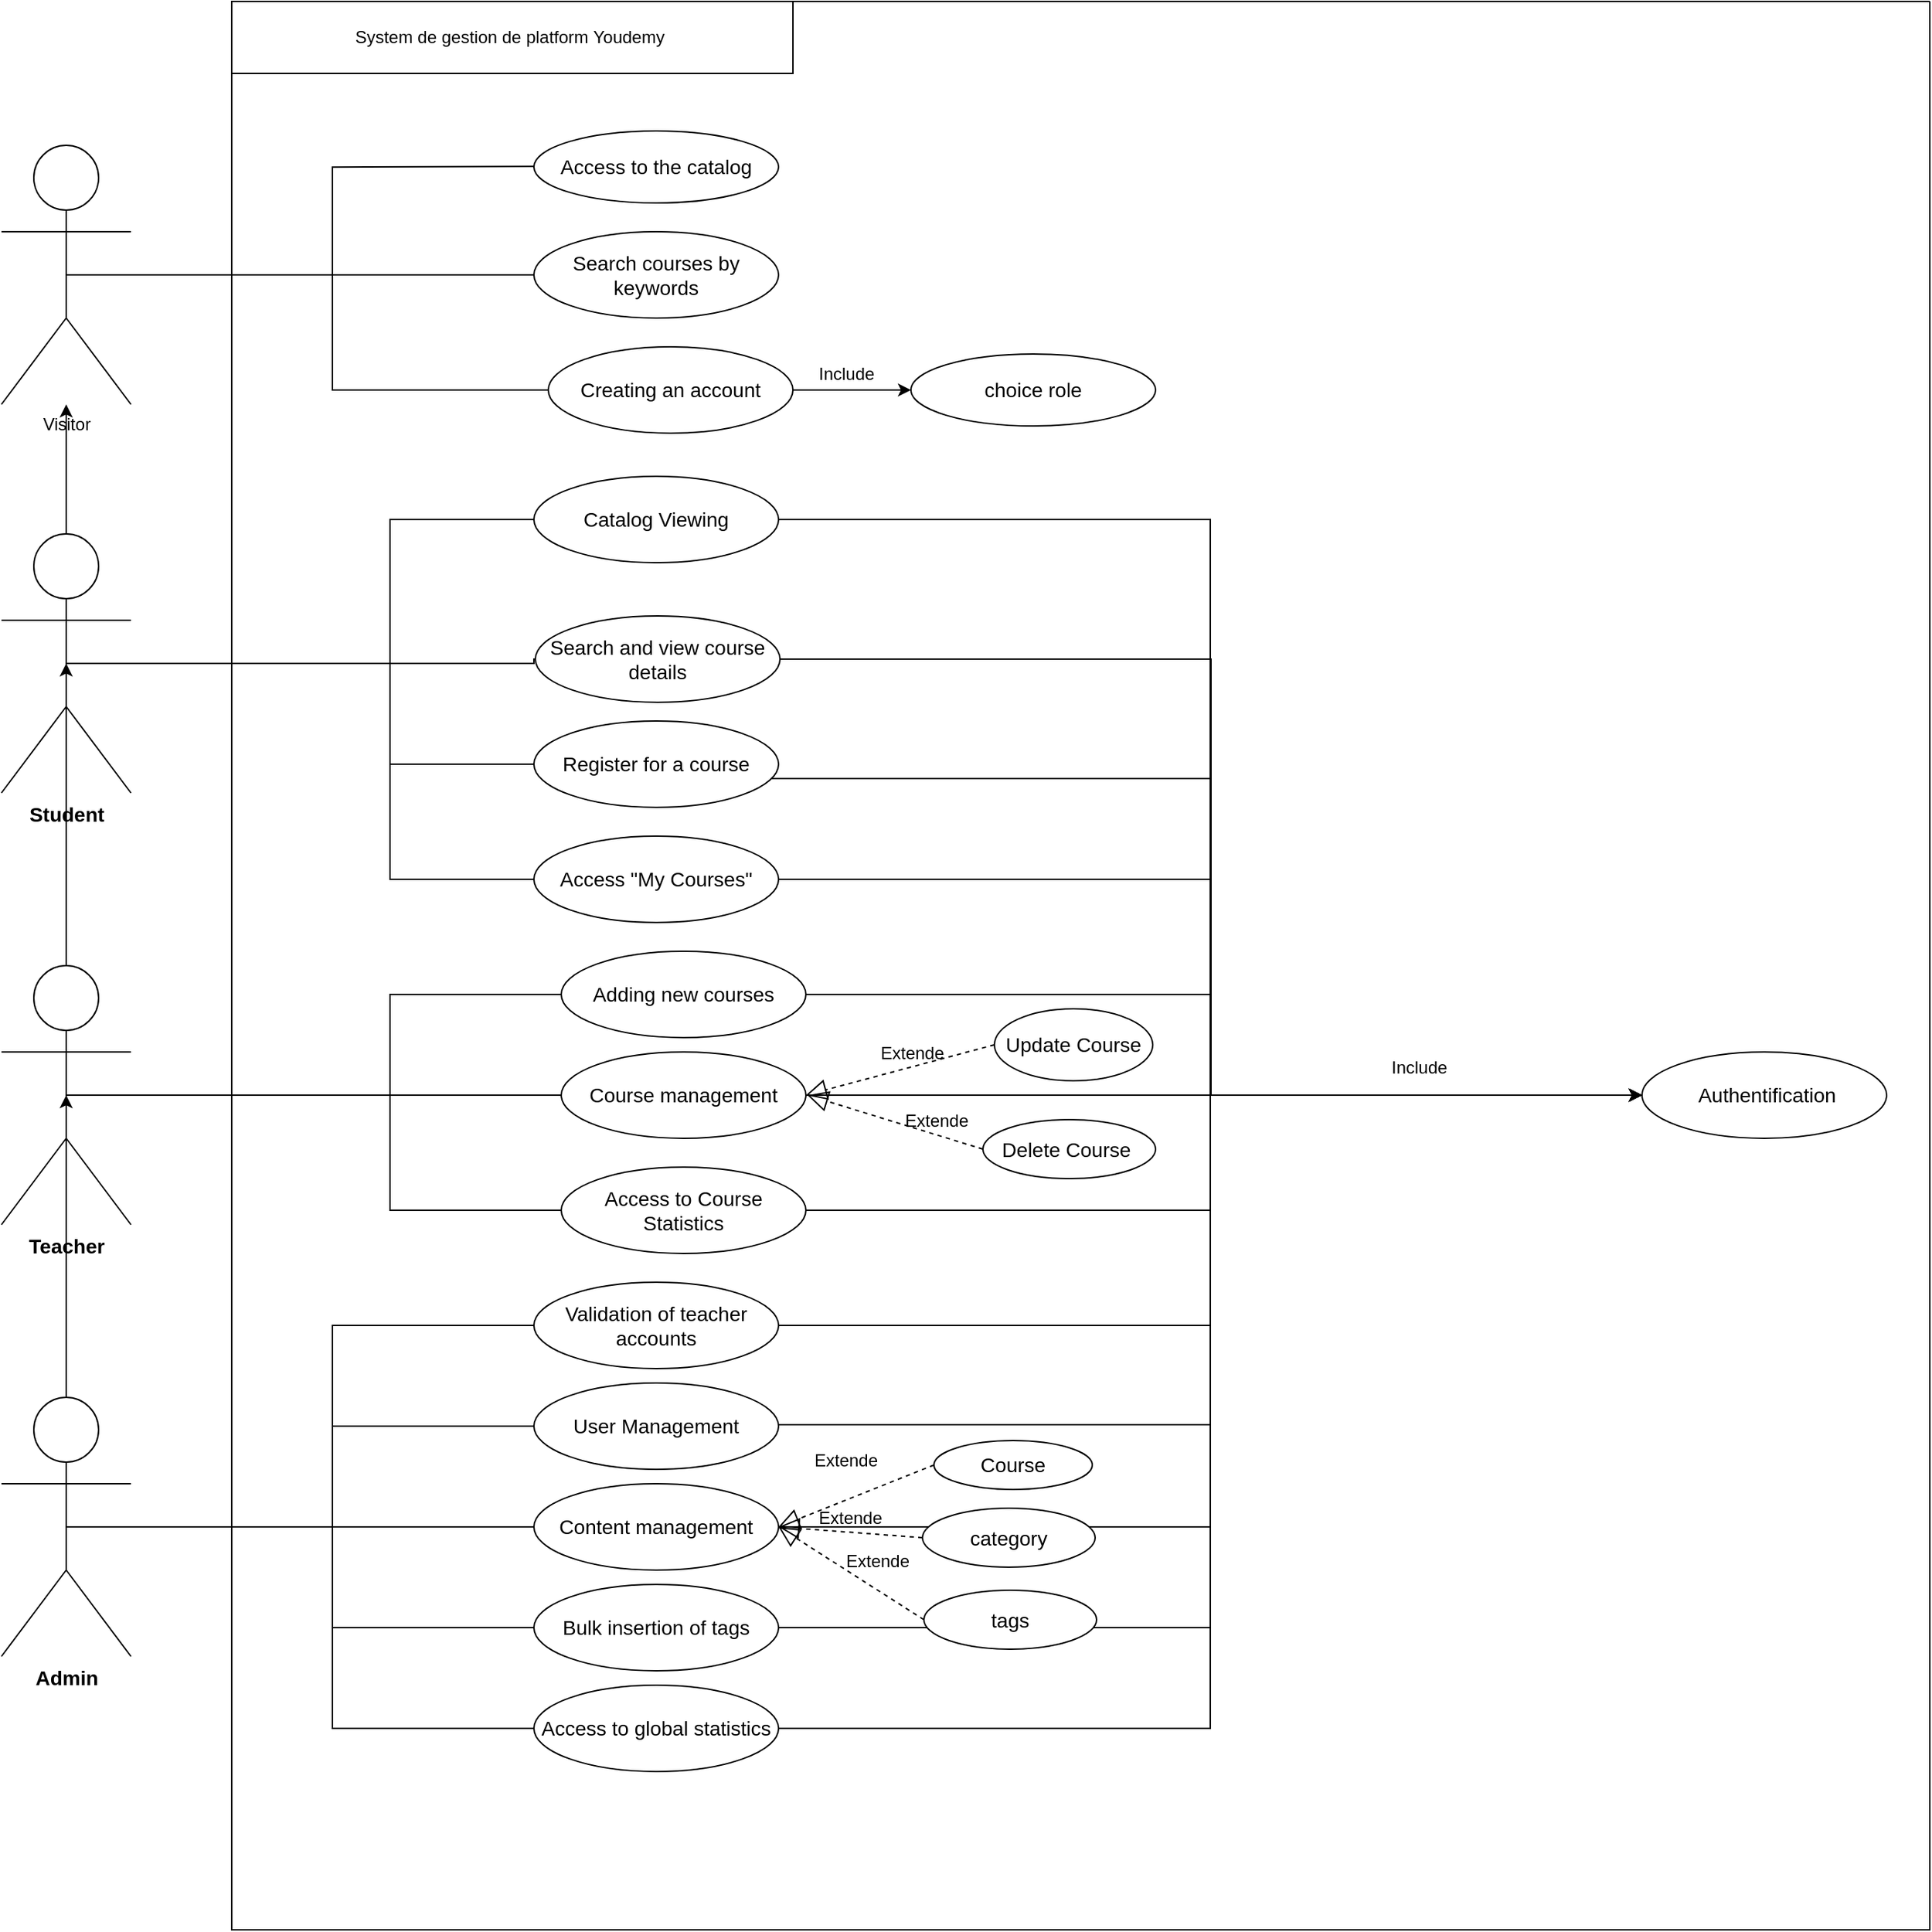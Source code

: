 <mxfile version="26.0.5">
  <diagram name="Page-1" id="gCmgWHKNV0WfTby0K3eb">
    <mxGraphModel dx="2954" dy="2429" grid="1" gridSize="10" guides="1" tooltips="1" connect="1" arrows="1" fold="1" page="1" pageScale="1" pageWidth="850" pageHeight="1100" math="0" shadow="0">
      <root>
        <mxCell id="0" />
        <mxCell id="1" parent="0" />
        <mxCell id="KngWyVjGyTLHnO-JPoKo-2" value="" style="swimlane;startSize=0;" parent="1" vertex="1">
          <mxGeometry x="250" y="-160" width="1180" height="1340" as="geometry" />
        </mxCell>
        <mxCell id="KngWyVjGyTLHnO-JPoKo-3" value="System de gestion de platform&amp;nbsp;Youdemy&amp;nbsp;" style="html=1;whiteSpace=wrap;" parent="KngWyVjGyTLHnO-JPoKo-2" vertex="1">
          <mxGeometry width="390" height="50" as="geometry" />
        </mxCell>
        <mxCell id="KngWyVjGyTLHnO-JPoKo-12" value="&lt;div style=&quot;text-align: left;&quot;&gt;&lt;span style=&quot;background-color: transparent; font-size: 14px;&quot;&gt;&lt;font face=&quot;Nunito Sans, sans-serif&quot;&gt;Access to the catalog&lt;/font&gt;&lt;/span&gt;&lt;/div&gt;" style="ellipse;whiteSpace=wrap;html=1;align=center;" parent="KngWyVjGyTLHnO-JPoKo-2" vertex="1">
          <mxGeometry x="210" y="90" width="170" height="50" as="geometry" />
        </mxCell>
        <mxCell id="KngWyVjGyTLHnO-JPoKo-13" value="&lt;div style=&quot;&quot;&gt;&lt;font face=&quot;Nunito Sans, sans-serif&quot;&gt;&lt;span style=&quot;font-size: 14px;&quot;&gt;Search courses by keywords&lt;/span&gt;&lt;/font&gt;&lt;/div&gt;" style="ellipse;whiteSpace=wrap;html=1;align=center;" parent="KngWyVjGyTLHnO-JPoKo-2" vertex="1">
          <mxGeometry x="210" y="160" width="170" height="60" as="geometry" />
        </mxCell>
        <mxCell id="KngWyVjGyTLHnO-JPoKo-119" style="edgeStyle=orthogonalEdgeStyle;rounded=0;orthogonalLoop=1;jettySize=auto;html=1;entryX=0;entryY=0.5;entryDx=0;entryDy=0;" parent="KngWyVjGyTLHnO-JPoKo-2" source="KngWyVjGyTLHnO-JPoKo-15" target="KngWyVjGyTLHnO-JPoKo-121" edge="1">
          <mxGeometry relative="1" as="geometry">
            <mxPoint x="460" y="270" as="targetPoint" />
          </mxGeometry>
        </mxCell>
        <mxCell id="KngWyVjGyTLHnO-JPoKo-15" value="&lt;div style=&quot;&quot;&gt;&lt;span style=&quot;font-family: &amp;quot;Nunito Sans&amp;quot;, sans-serif; font-size: 14px;&quot;&gt;Creating an account&lt;/span&gt;&lt;/div&gt;" style="ellipse;whiteSpace=wrap;html=1;align=center;" parent="KngWyVjGyTLHnO-JPoKo-2" vertex="1">
          <mxGeometry x="220" y="240" width="170" height="60" as="geometry" />
        </mxCell>
        <mxCell id="KngWyVjGyTLHnO-JPoKo-24" value="" style="endArrow=none;html=1;edgeStyle=orthogonalEdgeStyle;rounded=0;exitX=0.5;exitY=0.5;exitDx=0;exitDy=0;exitPerimeter=0;" parent="KngWyVjGyTLHnO-JPoKo-2" source="KngWyVjGyTLHnO-JPoKo-4" edge="1">
          <mxGeometry relative="1" as="geometry">
            <mxPoint x="50" y="114.57" as="sourcePoint" />
            <mxPoint x="210" y="114.57" as="targetPoint" />
          </mxGeometry>
        </mxCell>
        <mxCell id="KngWyVjGyTLHnO-JPoKo-31" value="&lt;div style=&quot;&quot;&gt;&lt;font face=&quot;Nunito Sans, sans-serif&quot;&gt;&lt;span style=&quot;font-size: 14px;&quot;&gt;Catalog Viewing&lt;/span&gt;&lt;/font&gt;&lt;/div&gt;" style="ellipse;whiteSpace=wrap;html=1;align=center;" parent="KngWyVjGyTLHnO-JPoKo-2" vertex="1">
          <mxGeometry x="210" y="330" width="170" height="60" as="geometry" />
        </mxCell>
        <mxCell id="KngWyVjGyTLHnO-JPoKo-32" value="&lt;div style=&quot;&quot;&gt;&lt;font face=&quot;Nunito Sans, sans-serif&quot;&gt;&lt;span style=&quot;font-size: 14px;&quot;&gt;Search and view course details&lt;/span&gt;&lt;/font&gt;&lt;/div&gt;" style="ellipse;whiteSpace=wrap;html=1;align=center;" parent="KngWyVjGyTLHnO-JPoKo-2" vertex="1">
          <mxGeometry x="211" y="427" width="170" height="60" as="geometry" />
        </mxCell>
        <mxCell id="KngWyVjGyTLHnO-JPoKo-33" value="&lt;div style=&quot;&quot;&gt;&lt;font face=&quot;Nunito Sans, sans-serif&quot;&gt;&lt;span style=&quot;font-size: 14px;&quot;&gt;Register for a course&lt;/span&gt;&lt;/font&gt;&lt;/div&gt;" style="ellipse;whiteSpace=wrap;html=1;align=center;" parent="KngWyVjGyTLHnO-JPoKo-2" vertex="1">
          <mxGeometry x="210" y="500" width="170" height="60" as="geometry" />
        </mxCell>
        <mxCell id="KngWyVjGyTLHnO-JPoKo-113" style="edgeStyle=orthogonalEdgeStyle;rounded=0;orthogonalLoop=1;jettySize=auto;html=1;entryX=0;entryY=0.5;entryDx=0;entryDy=0;" parent="KngWyVjGyTLHnO-JPoKo-2" source="KngWyVjGyTLHnO-JPoKo-37" target="KngWyVjGyTLHnO-JPoKo-107" edge="1">
          <mxGeometry relative="1" as="geometry">
            <Array as="points">
              <mxPoint x="680" y="690" />
              <mxPoint x="680" y="760" />
            </Array>
          </mxGeometry>
        </mxCell>
        <mxCell id="KngWyVjGyTLHnO-JPoKo-37" value="&lt;div style=&quot;&quot;&gt;&lt;span style=&quot;font-family: &amp;quot;Nunito Sans&amp;quot;, sans-serif; font-size: 14px; text-align: left; background-color: rgb(255, 255, 255);&quot;&gt;Adding new courses&lt;/span&gt;&lt;/div&gt;" style="ellipse;whiteSpace=wrap;html=1;align=center;" parent="KngWyVjGyTLHnO-JPoKo-2" vertex="1">
          <mxGeometry x="229" y="660" width="170" height="60" as="geometry" />
        </mxCell>
        <mxCell id="KngWyVjGyTLHnO-JPoKo-112" style="edgeStyle=orthogonalEdgeStyle;rounded=0;orthogonalLoop=1;jettySize=auto;html=1;entryX=0;entryY=0.5;entryDx=0;entryDy=0;" parent="KngWyVjGyTLHnO-JPoKo-2" source="KngWyVjGyTLHnO-JPoKo-38" target="KngWyVjGyTLHnO-JPoKo-107" edge="1">
          <mxGeometry relative="1" as="geometry">
            <Array as="points">
              <mxPoint x="830" y="760" />
              <mxPoint x="830" y="760" />
            </Array>
          </mxGeometry>
        </mxCell>
        <mxCell id="KngWyVjGyTLHnO-JPoKo-38" value="&lt;div style=&quot;&quot;&gt;&lt;span style=&quot;font-family: &amp;quot;Nunito Sans&amp;quot;, sans-serif; font-size: 14px; text-align: left; background-color: rgb(255, 255, 255);&quot;&gt;Course management&lt;/span&gt;&lt;/div&gt;" style="ellipse;whiteSpace=wrap;html=1;align=center;" parent="KngWyVjGyTLHnO-JPoKo-2" vertex="1">
          <mxGeometry x="229" y="730" width="170" height="60" as="geometry" />
        </mxCell>
        <mxCell id="KngWyVjGyTLHnO-JPoKo-114" style="edgeStyle=orthogonalEdgeStyle;rounded=0;orthogonalLoop=1;jettySize=auto;html=1;entryX=0;entryY=0.5;entryDx=0;entryDy=0;" parent="KngWyVjGyTLHnO-JPoKo-2" source="KngWyVjGyTLHnO-JPoKo-39" target="KngWyVjGyTLHnO-JPoKo-107" edge="1">
          <mxGeometry relative="1" as="geometry">
            <Array as="points">
              <mxPoint x="680" y="840" />
              <mxPoint x="680" y="760" />
            </Array>
          </mxGeometry>
        </mxCell>
        <mxCell id="KngWyVjGyTLHnO-JPoKo-39" value="&lt;div style=&quot;&quot;&gt;&lt;span style=&quot;font-family: &amp;quot;Nunito Sans&amp;quot;, sans-serif; font-size: 14px; text-align: left; background-color: rgb(255, 255, 255);&quot;&gt;Access to Course Statistics&lt;/span&gt;&lt;/div&gt;" style="ellipse;whiteSpace=wrap;html=1;align=center;" parent="KngWyVjGyTLHnO-JPoKo-2" vertex="1">
          <mxGeometry x="229" y="810" width="170" height="60" as="geometry" />
        </mxCell>
        <mxCell id="KngWyVjGyTLHnO-JPoKo-43" value="&lt;div style=&quot;&quot;&gt;&lt;span style=&quot;font-family: &amp;quot;Nunito Sans&amp;quot;, sans-serif; font-size: 14px; text-align: left; background-color: rgb(255, 255, 255);&quot;&gt;Validation of teacher accounts&lt;/span&gt;&lt;/div&gt;" style="ellipse;whiteSpace=wrap;html=1;align=center;" parent="KngWyVjGyTLHnO-JPoKo-2" vertex="1">
          <mxGeometry x="210" y="890" width="170" height="60" as="geometry" />
        </mxCell>
        <mxCell id="KngWyVjGyTLHnO-JPoKo-44" value="&lt;div style=&quot;&quot;&gt;&lt;span style=&quot;font-family: &amp;quot;Nunito Sans&amp;quot;, sans-serif; font-size: 14px; text-align: left; background-color: rgb(255, 255, 255);&quot;&gt;User Management&lt;/span&gt;&lt;/div&gt;" style="ellipse;whiteSpace=wrap;html=1;align=center;" parent="KngWyVjGyTLHnO-JPoKo-2" vertex="1">
          <mxGeometry x="210" y="960" width="170" height="60" as="geometry" />
        </mxCell>
        <mxCell id="KngWyVjGyTLHnO-JPoKo-45" value="&lt;div style=&quot;&quot;&gt;&lt;span style=&quot;font-family: &amp;quot;Nunito Sans&amp;quot;, sans-serif; font-size: 14px; text-align: left; background-color: rgb(255, 255, 255);&quot;&gt;Content management&lt;/span&gt;&lt;/div&gt;" style="ellipse;whiteSpace=wrap;html=1;align=center;" parent="KngWyVjGyTLHnO-JPoKo-2" vertex="1">
          <mxGeometry x="210" y="1030" width="170" height="60" as="geometry" />
        </mxCell>
        <mxCell id="KngWyVjGyTLHnO-JPoKo-64" value="&lt;div style=&quot;&quot;&gt;&lt;span style=&quot;font-family: &amp;quot;Nunito Sans&amp;quot;, sans-serif; font-size: 14px; text-align: left; background-color: rgb(255, 255, 255);&quot;&gt;Bulk insertion of tags&lt;/span&gt;&lt;/div&gt;" style="ellipse;whiteSpace=wrap;html=1;align=center;" parent="KngWyVjGyTLHnO-JPoKo-2" vertex="1">
          <mxGeometry x="210" y="1100" width="170" height="60" as="geometry" />
        </mxCell>
        <mxCell id="KngWyVjGyTLHnO-JPoKo-65" value="&lt;div style=&quot;&quot;&gt;&lt;span style=&quot;font-family: &amp;quot;Nunito Sans&amp;quot;, sans-serif; font-size: 14px; text-align: left; background-color: rgb(255, 255, 255);&quot;&gt;Access to global statistics&lt;/span&gt;&lt;/div&gt;" style="ellipse;whiteSpace=wrap;html=1;align=center;" parent="KngWyVjGyTLHnO-JPoKo-2" vertex="1">
          <mxGeometry x="210" y="1170" width="170" height="60" as="geometry" />
        </mxCell>
        <mxCell id="KngWyVjGyTLHnO-JPoKo-81" value="" style="text;strokeColor=none;fillColor=none;spacingLeft=4;spacingRight=4;overflow=hidden;rotatable=0;points=[[0,0.5],[1,0.5]];portConstraint=eastwest;fontSize=12;whiteSpace=wrap;html=1;" parent="KngWyVjGyTLHnO-JPoKo-2" vertex="1">
          <mxGeometry x="145" y="670" width="60" height="20" as="geometry" />
        </mxCell>
        <mxCell id="KngWyVjGyTLHnO-JPoKo-82" value="" style="text;strokeColor=none;fillColor=none;spacingLeft=4;spacingRight=4;overflow=hidden;rotatable=0;points=[[0,0.5],[1,0.5]];portConstraint=eastwest;fontSize=12;whiteSpace=wrap;html=1;" parent="KngWyVjGyTLHnO-JPoKo-2" vertex="1">
          <mxGeometry x="140" y="740" width="60" height="20" as="geometry" />
        </mxCell>
        <mxCell id="KngWyVjGyTLHnO-JPoKo-84" value="" style="text;strokeColor=none;fillColor=none;spacingLeft=4;spacingRight=4;overflow=hidden;rotatable=0;points=[[0,0.5],[1,0.5]];portConstraint=eastwest;fontSize=12;whiteSpace=wrap;html=1;" parent="KngWyVjGyTLHnO-JPoKo-2" vertex="1">
          <mxGeometry x="135" y="901" width="60" height="20" as="geometry" />
        </mxCell>
        <mxCell id="KngWyVjGyTLHnO-JPoKo-85" value="" style="text;strokeColor=none;fillColor=none;spacingLeft=4;spacingRight=4;overflow=hidden;rotatable=0;points=[[0,0.5],[1,0.5]];portConstraint=eastwest;fontSize=12;whiteSpace=wrap;html=1;" parent="KngWyVjGyTLHnO-JPoKo-2" vertex="1">
          <mxGeometry x="136" y="969" width="60" height="20" as="geometry" />
        </mxCell>
        <mxCell id="KngWyVjGyTLHnO-JPoKo-90" value="&lt;div style=&quot;&quot;&gt;&lt;span style=&quot;font-family: &amp;quot;Nunito Sans&amp;quot;, sans-serif; font-size: 14px; text-align: left; background-color: rgb(255, 255, 255);&quot;&gt;Update Course&lt;/span&gt;&lt;/div&gt;" style="ellipse;whiteSpace=wrap;html=1;align=center;" parent="KngWyVjGyTLHnO-JPoKo-2" vertex="1">
          <mxGeometry x="530" y="700" width="110" height="50" as="geometry" />
        </mxCell>
        <mxCell id="KngWyVjGyTLHnO-JPoKo-91" value="&lt;div style=&quot;&quot;&gt;&lt;span style=&quot;font-family: &amp;quot;Nunito Sans&amp;quot;, sans-serif; font-size: 14px; text-align: left; background-color: rgb(255, 255, 255);&quot;&gt;Delete Course&amp;nbsp;&lt;/span&gt;&lt;/div&gt;" style="ellipse;whiteSpace=wrap;html=1;align=center;" parent="KngWyVjGyTLHnO-JPoKo-2" vertex="1">
          <mxGeometry x="522" y="777" width="120" height="41" as="geometry" />
        </mxCell>
        <mxCell id="KngWyVjGyTLHnO-JPoKo-101" value="" style="endArrow=block;dashed=1;endFill=0;endSize=12;html=1;rounded=0;exitX=0;exitY=0.5;exitDx=0;exitDy=0;entryX=1;entryY=0.5;entryDx=0;entryDy=0;" parent="KngWyVjGyTLHnO-JPoKo-2" source="KngWyVjGyTLHnO-JPoKo-90" target="KngWyVjGyTLHnO-JPoKo-38" edge="1">
          <mxGeometry width="160" relative="1" as="geometry">
            <mxPoint x="520" y="700" as="sourcePoint" />
            <mxPoint x="409" y="770" as="targetPoint" />
          </mxGeometry>
        </mxCell>
        <mxCell id="KngWyVjGyTLHnO-JPoKo-102" value="" style="endArrow=block;dashed=1;endFill=0;endSize=12;html=1;rounded=0;exitX=0;exitY=0.5;exitDx=0;exitDy=0;" parent="KngWyVjGyTLHnO-JPoKo-2" source="KngWyVjGyTLHnO-JPoKo-91" edge="1">
          <mxGeometry width="160" relative="1" as="geometry">
            <mxPoint x="520" y="770" as="sourcePoint" />
            <mxPoint x="400" y="760" as="targetPoint" />
          </mxGeometry>
        </mxCell>
        <mxCell id="KngWyVjGyTLHnO-JPoKo-104" value="Extende" style="text;strokeColor=none;fillColor=none;spacingLeft=4;spacingRight=4;overflow=hidden;rotatable=0;points=[[0,0.5],[1,0.5]];portConstraint=eastwest;fontSize=12;whiteSpace=wrap;html=1;" parent="KngWyVjGyTLHnO-JPoKo-2" vertex="1">
          <mxGeometry x="445" y="717" width="60" height="20" as="geometry" />
        </mxCell>
        <mxCell id="KngWyVjGyTLHnO-JPoKo-105" value="Extende" style="text;strokeColor=none;fillColor=none;spacingLeft=4;spacingRight=4;overflow=hidden;rotatable=0;points=[[0,0.5],[1,0.5]];portConstraint=eastwest;fontSize=12;whiteSpace=wrap;html=1;" parent="KngWyVjGyTLHnO-JPoKo-2" vertex="1">
          <mxGeometry x="462" y="764" width="60" height="20" as="geometry" />
        </mxCell>
        <mxCell id="KngWyVjGyTLHnO-JPoKo-107" value="&lt;div style=&quot;&quot;&gt;&lt;span style=&quot;font-family: &amp;quot;Nunito Sans&amp;quot;, sans-serif; font-size: 14px; text-align: left; background-color: rgb(255, 255, 255);&quot;&gt;&amp;nbsp;Authentification&lt;/span&gt;&lt;/div&gt;" style="ellipse;whiteSpace=wrap;html=1;align=center;" parent="KngWyVjGyTLHnO-JPoKo-2" vertex="1">
          <mxGeometry x="980" y="730" width="170" height="60" as="geometry" />
        </mxCell>
        <mxCell id="KngWyVjGyTLHnO-JPoKo-110" style="edgeStyle=orthogonalEdgeStyle;rounded=0;orthogonalLoop=1;jettySize=auto;html=1;entryX=0;entryY=0.5;entryDx=0;entryDy=0;" parent="KngWyVjGyTLHnO-JPoKo-2" source="KngWyVjGyTLHnO-JPoKo-33" target="KngWyVjGyTLHnO-JPoKo-107" edge="1">
          <mxGeometry relative="1" as="geometry">
            <Array as="points">
              <mxPoint x="680" y="540" />
              <mxPoint x="680" y="760" />
            </Array>
          </mxGeometry>
        </mxCell>
        <mxCell id="KngWyVjGyTLHnO-JPoKo-109" style="edgeStyle=orthogonalEdgeStyle;rounded=0;orthogonalLoop=1;jettySize=auto;html=1;entryX=0;entryY=0.5;entryDx=0;entryDy=0;" parent="KngWyVjGyTLHnO-JPoKo-2" source="KngWyVjGyTLHnO-JPoKo-32" target="KngWyVjGyTLHnO-JPoKo-107" edge="1">
          <mxGeometry relative="1" as="geometry" />
        </mxCell>
        <mxCell id="KngWyVjGyTLHnO-JPoKo-108" style="edgeStyle=orthogonalEdgeStyle;rounded=0;orthogonalLoop=1;jettySize=auto;html=1;entryX=0;entryY=0.5;entryDx=0;entryDy=0;" parent="KngWyVjGyTLHnO-JPoKo-2" source="KngWyVjGyTLHnO-JPoKo-31" target="KngWyVjGyTLHnO-JPoKo-107" edge="1">
          <mxGeometry relative="1" as="geometry" />
        </mxCell>
        <mxCell id="KngWyVjGyTLHnO-JPoKo-115" value="Include" style="text;strokeColor=none;fillColor=none;spacingLeft=4;spacingRight=4;overflow=hidden;rotatable=0;points=[[0,0.5],[1,0.5]];portConstraint=eastwest;fontSize=12;whiteSpace=wrap;html=1;" parent="KngWyVjGyTLHnO-JPoKo-2" vertex="1">
          <mxGeometry x="800" y="727" width="60" height="30" as="geometry" />
        </mxCell>
        <mxCell id="KngWyVjGyTLHnO-JPoKo-121" value="&lt;div style=&quot;&quot;&gt;&lt;font face=&quot;Nunito Sans, sans-serif&quot;&gt;&lt;span style=&quot;font-size: 14px;&quot;&gt;choice role&lt;/span&gt;&lt;/font&gt;&lt;/div&gt;" style="ellipse;whiteSpace=wrap;html=1;align=center;" parent="KngWyVjGyTLHnO-JPoKo-2" vertex="1">
          <mxGeometry x="472" y="245" width="170" height="50" as="geometry" />
        </mxCell>
        <mxCell id="KngWyVjGyTLHnO-JPoKo-122" value="Include" style="text;strokeColor=none;fillColor=none;spacingLeft=4;spacingRight=4;overflow=hidden;rotatable=0;points=[[0,0.5],[1,0.5]];portConstraint=eastwest;fontSize=12;whiteSpace=wrap;html=1;" parent="KngWyVjGyTLHnO-JPoKo-2" vertex="1">
          <mxGeometry x="402" y="245" width="60" height="30" as="geometry" />
        </mxCell>
        <mxCell id="VkM1aFSfh9AOLRJowE2J-3" style="edgeStyle=orthogonalEdgeStyle;rounded=0;orthogonalLoop=1;jettySize=auto;html=1;" edge="1" parent="KngWyVjGyTLHnO-JPoKo-2" source="VkM1aFSfh9AOLRJowE2J-1" target="KngWyVjGyTLHnO-JPoKo-107">
          <mxGeometry relative="1" as="geometry">
            <Array as="points">
              <mxPoint x="680" y="610" />
              <mxPoint x="680" y="760" />
            </Array>
          </mxGeometry>
        </mxCell>
        <mxCell id="VkM1aFSfh9AOLRJowE2J-1" value="&lt;div style=&quot;&quot;&gt;&lt;font face=&quot;Nunito Sans, sans-serif&quot;&gt;&lt;span style=&quot;font-size: 14px;&quot;&gt;Access &quot;My Courses&quot;&lt;/span&gt;&lt;/font&gt;&lt;/div&gt;" style="ellipse;whiteSpace=wrap;html=1;align=center;" vertex="1" parent="KngWyVjGyTLHnO-JPoKo-2">
          <mxGeometry x="210" y="580" width="170" height="60" as="geometry" />
        </mxCell>
        <mxCell id="VkM1aFSfh9AOLRJowE2J-4" style="edgeStyle=orthogonalEdgeStyle;rounded=0;orthogonalLoop=1;jettySize=auto;html=1;exitX=1;exitY=0.5;exitDx=0;exitDy=0;" edge="1" parent="KngWyVjGyTLHnO-JPoKo-2" source="KngWyVjGyTLHnO-JPoKo-43">
          <mxGeometry relative="1" as="geometry">
            <Array as="points">
              <mxPoint x="680" y="920" />
              <mxPoint x="680" y="760" />
              <mxPoint x="980" y="760" />
            </Array>
            <mxPoint x="409" y="850" as="sourcePoint" />
            <mxPoint x="980" y="760" as="targetPoint" />
          </mxGeometry>
        </mxCell>
        <mxCell id="VkM1aFSfh9AOLRJowE2J-5" style="edgeStyle=orthogonalEdgeStyle;rounded=0;orthogonalLoop=1;jettySize=auto;html=1;exitX=1;exitY=0.5;exitDx=0;exitDy=0;" edge="1" parent="KngWyVjGyTLHnO-JPoKo-2">
          <mxGeometry relative="1" as="geometry">
            <Array as="points">
              <mxPoint x="680" y="989" />
              <mxPoint x="680" y="760" />
            </Array>
            <mxPoint x="380" y="989" as="sourcePoint" />
            <mxPoint x="980" y="760" as="targetPoint" />
          </mxGeometry>
        </mxCell>
        <mxCell id="VkM1aFSfh9AOLRJowE2J-6" style="edgeStyle=orthogonalEdgeStyle;rounded=0;orthogonalLoop=1;jettySize=auto;html=1;exitX=1;exitY=0.5;exitDx=0;exitDy=0;entryX=0;entryY=0.5;entryDx=0;entryDy=0;" edge="1" parent="KngWyVjGyTLHnO-JPoKo-2" source="KngWyVjGyTLHnO-JPoKo-45" target="KngWyVjGyTLHnO-JPoKo-107">
          <mxGeometry relative="1" as="geometry">
            <Array as="points">
              <mxPoint x="680" y="1060" />
              <mxPoint x="680" y="760" />
            </Array>
            <mxPoint x="370" y="1050" as="sourcePoint" />
            <mxPoint x="970.0" y="590" as="targetPoint" />
          </mxGeometry>
        </mxCell>
        <mxCell id="VkM1aFSfh9AOLRJowE2J-7" style="edgeStyle=orthogonalEdgeStyle;rounded=0;orthogonalLoop=1;jettySize=auto;html=1;exitX=1;exitY=0.5;exitDx=0;exitDy=0;entryX=0;entryY=0.5;entryDx=0;entryDy=0;" edge="1" parent="KngWyVjGyTLHnO-JPoKo-2" source="KngWyVjGyTLHnO-JPoKo-64" target="KngWyVjGyTLHnO-JPoKo-107">
          <mxGeometry relative="1" as="geometry">
            <Array as="points">
              <mxPoint x="680" y="1130" />
              <mxPoint x="680" y="760" />
            </Array>
            <mxPoint x="360" y="1154" as="sourcePoint" />
            <mxPoint x="980.0" y="624" as="targetPoint" />
          </mxGeometry>
        </mxCell>
        <mxCell id="VkM1aFSfh9AOLRJowE2J-8" style="edgeStyle=orthogonalEdgeStyle;rounded=0;orthogonalLoop=1;jettySize=auto;html=1;exitX=1;exitY=0.5;exitDx=0;exitDy=0;entryX=0;entryY=0.5;entryDx=0;entryDy=0;" edge="1" parent="KngWyVjGyTLHnO-JPoKo-2" source="KngWyVjGyTLHnO-JPoKo-65" target="KngWyVjGyTLHnO-JPoKo-107">
          <mxGeometry relative="1" as="geometry">
            <Array as="points">
              <mxPoint x="680" y="1200" />
              <mxPoint x="680" y="760" />
            </Array>
            <mxPoint x="390" y="1140" as="sourcePoint" />
            <mxPoint x="1020" y="640" as="targetPoint" />
          </mxGeometry>
        </mxCell>
        <mxCell id="VkM1aFSfh9AOLRJowE2J-9" value="&lt;div style=&quot;&quot;&gt;&lt;span style=&quot;font-family: &amp;quot;Nunito Sans&amp;quot;, sans-serif; font-size: 14px; text-align: left; background-color: rgb(255, 255, 255);&quot;&gt;category&lt;/span&gt;&lt;/div&gt;" style="ellipse;whiteSpace=wrap;html=1;align=center;" vertex="1" parent="KngWyVjGyTLHnO-JPoKo-2">
          <mxGeometry x="480" y="1047" width="120" height="41" as="geometry" />
        </mxCell>
        <mxCell id="VkM1aFSfh9AOLRJowE2J-10" value="&lt;div style=&quot;&quot;&gt;&lt;span style=&quot;font-family: &amp;quot;Nunito Sans&amp;quot;, sans-serif; font-size: 14px; text-align: left; background-color: rgb(255, 255, 255);&quot;&gt;Course&lt;/span&gt;&lt;/div&gt;" style="ellipse;whiteSpace=wrap;html=1;align=center;" vertex="1" parent="KngWyVjGyTLHnO-JPoKo-2">
          <mxGeometry x="488" y="1000" width="110" height="34" as="geometry" />
        </mxCell>
        <mxCell id="VkM1aFSfh9AOLRJowE2J-11" value="&lt;div style=&quot;&quot;&gt;&lt;span style=&quot;font-family: &amp;quot;Nunito Sans&amp;quot;, sans-serif; font-size: 14px; text-align: left; background-color: rgb(255, 255, 255);&quot;&gt;tags&lt;/span&gt;&lt;/div&gt;" style="ellipse;whiteSpace=wrap;html=1;align=center;" vertex="1" parent="KngWyVjGyTLHnO-JPoKo-2">
          <mxGeometry x="481" y="1104" width="120" height="41" as="geometry" />
        </mxCell>
        <mxCell id="VkM1aFSfh9AOLRJowE2J-13" value="" style="endArrow=block;dashed=1;endFill=0;endSize=12;html=1;rounded=0;exitX=0;exitY=0.5;exitDx=0;exitDy=0;entryX=1;entryY=0.5;entryDx=0;entryDy=0;" edge="1" parent="KngWyVjGyTLHnO-JPoKo-2" source="VkM1aFSfh9AOLRJowE2J-10" target="KngWyVjGyTLHnO-JPoKo-45">
          <mxGeometry width="160" relative="1" as="geometry">
            <mxPoint x="540" y="735" as="sourcePoint" />
            <mxPoint x="409" y="770" as="targetPoint" />
          </mxGeometry>
        </mxCell>
        <mxCell id="VkM1aFSfh9AOLRJowE2J-14" value="" style="endArrow=block;dashed=1;endFill=0;endSize=12;html=1;rounded=0;exitX=0;exitY=0.5;exitDx=0;exitDy=0;entryX=1;entryY=0.5;entryDx=0;entryDy=0;" edge="1" parent="KngWyVjGyTLHnO-JPoKo-2" source="VkM1aFSfh9AOLRJowE2J-9" target="KngWyVjGyTLHnO-JPoKo-45">
          <mxGeometry width="160" relative="1" as="geometry">
            <mxPoint x="498" y="1004" as="sourcePoint" />
            <mxPoint x="390" y="1070" as="targetPoint" />
          </mxGeometry>
        </mxCell>
        <mxCell id="VkM1aFSfh9AOLRJowE2J-15" value="" style="endArrow=block;dashed=1;endFill=0;endSize=12;html=1;rounded=0;exitX=0;exitY=0.5;exitDx=0;exitDy=0;entryX=1;entryY=0.5;entryDx=0;entryDy=0;" edge="1" parent="KngWyVjGyTLHnO-JPoKo-2" source="VkM1aFSfh9AOLRJowE2J-11" target="KngWyVjGyTLHnO-JPoKo-45">
          <mxGeometry width="160" relative="1" as="geometry">
            <mxPoint x="490" y="1076" as="sourcePoint" />
            <mxPoint x="390" y="1070" as="targetPoint" />
          </mxGeometry>
        </mxCell>
        <mxCell id="VkM1aFSfh9AOLRJowE2J-16" value="Extende" style="text;strokeColor=none;fillColor=none;spacingLeft=4;spacingRight=4;overflow=hidden;rotatable=0;points=[[0,0.5],[1,0.5]];portConstraint=eastwest;fontSize=12;whiteSpace=wrap;html=1;" vertex="1" parent="KngWyVjGyTLHnO-JPoKo-2">
          <mxGeometry x="402" y="1040" width="60" height="20" as="geometry" />
        </mxCell>
        <mxCell id="VkM1aFSfh9AOLRJowE2J-17" value="Extende" style="text;strokeColor=none;fillColor=none;spacingLeft=4;spacingRight=4;overflow=hidden;rotatable=0;points=[[0,0.5],[1,0.5]];portConstraint=eastwest;fontSize=12;whiteSpace=wrap;html=1;" vertex="1" parent="KngWyVjGyTLHnO-JPoKo-2">
          <mxGeometry x="399" y="1000" width="60" height="20" as="geometry" />
        </mxCell>
        <mxCell id="VkM1aFSfh9AOLRJowE2J-18" value="Extende" style="text;strokeColor=none;fillColor=none;spacingLeft=4;spacingRight=4;overflow=hidden;rotatable=0;points=[[0,0.5],[1,0.5]];portConstraint=eastwest;fontSize=12;whiteSpace=wrap;html=1;" vertex="1" parent="KngWyVjGyTLHnO-JPoKo-2">
          <mxGeometry x="421" y="1070" width="60" height="20" as="geometry" />
        </mxCell>
        <mxCell id="KngWyVjGyTLHnO-JPoKo-4" value="Visitor" style="shape=umlActor;verticalLabelPosition=bottom;verticalAlign=top;html=1;outlineConnect=0;" parent="1" vertex="1">
          <mxGeometry x="90" y="-60" width="90" height="180" as="geometry" />
        </mxCell>
        <mxCell id="KngWyVjGyTLHnO-JPoKo-19" style="edgeStyle=orthogonalEdgeStyle;rounded=0;orthogonalLoop=1;jettySize=auto;html=1;" parent="1" source="KngWyVjGyTLHnO-JPoKo-8" target="KngWyVjGyTLHnO-JPoKo-4" edge="1">
          <mxGeometry relative="1" as="geometry" />
        </mxCell>
        <mxCell id="KngWyVjGyTLHnO-JPoKo-8" value="&lt;span style=&quot;box-sizing: border-box; border: 0px solid; --tw-border-spacing-x: 0; --tw-border-spacing-y: 0; --tw-translate-x: 0; --tw-translate-y: 0; --tw-rotate: 0; --tw-skew-x: 0; --tw-skew-y: 0; --tw-scale-x: 1; --tw-scale-y: 1; --tw-pan-x: ; --tw-pan-y: ; --tw-pinch-zoom: ; --tw-scroll-snap-strictness: proximity; --tw-gradient-from-position: ; --tw-gradient-via-position: ; --tw-gradient-to-position: ; --tw-ordinal: ; --tw-slashed-zero: ; --tw-numeric-figure: ; --tw-numeric-spacing: ; --tw-numeric-fraction: ; --tw-ring-inset: ; --tw-ring-offset-width: 0px; --tw-ring-offset-color: light-dark(#fff, #000000); --tw-ring-color: light-dark(rgba(59,130,246,.5), #4c89ec); --tw-ring-offset-shadow: 0 0 #0000; --tw-ring-shadow: 0 0 #0000; --tw-shadow: 0 0 #0000; --tw-shadow-colored: 0 0 #0000; --tw-blur: ; --tw-brightness: ; --tw-contrast: ; --tw-grayscale: ; --tw-hue-rotate: ; --tw-invert: ; --tw-saturate: ; --tw-sepia: ; --tw-drop-shadow: ; --tw-backdrop-blur: ; --tw-backdrop-brightness: ; --tw-backdrop-contrast: ; --tw-backdrop-grayscale: ; --tw-backdrop-hue-rotate: ; --tw-backdrop-invert: ; --tw-backdrop-opacity: ; --tw-backdrop-saturate: ; --tw-backdrop-sepia: ; --tw-contain-size: ; --tw-contain-layout: ; --tw-contain-paint: ; --tw-contain-style: ; font-weight: bolder; font-family: &amp;quot;Nunito Sans&amp;quot;, sans-serif; font-size: 14px; text-align: start; white-space: pre-wrap; background-color: rgb(255, 255, 255);&quot;&gt;Student&lt;/span&gt;" style="shape=umlActor;verticalLabelPosition=bottom;verticalAlign=top;html=1;outlineConnect=0;" parent="1" vertex="1">
          <mxGeometry x="90" y="210" width="90" height="180" as="geometry" />
        </mxCell>
        <mxCell id="KngWyVjGyTLHnO-JPoKo-9" value="&lt;span style=&quot;box-sizing: border-box; border: 0px solid; --tw-border-spacing-x: 0; --tw-border-spacing-y: 0; --tw-translate-x: 0; --tw-translate-y: 0; --tw-rotate: 0; --tw-skew-x: 0; --tw-skew-y: 0; --tw-scale-x: 1; --tw-scale-y: 1; --tw-pan-x: ; --tw-pan-y: ; --tw-pinch-zoom: ; --tw-scroll-snap-strictness: proximity; --tw-gradient-from-position: ; --tw-gradient-via-position: ; --tw-gradient-to-position: ; --tw-ordinal: ; --tw-slashed-zero: ; --tw-numeric-figure: ; --tw-numeric-spacing: ; --tw-numeric-fraction: ; --tw-ring-inset: ; --tw-ring-offset-width: 0px; --tw-ring-offset-color: light-dark(#fff, #000000); --tw-ring-color: light-dark(rgba(59,130,246,.5), #4c89ec); --tw-ring-offset-shadow: 0 0 #0000; --tw-ring-shadow: 0 0 #0000; --tw-shadow: 0 0 #0000; --tw-shadow-colored: 0 0 #0000; --tw-blur: ; --tw-brightness: ; --tw-contrast: ; --tw-grayscale: ; --tw-hue-rotate: ; --tw-invert: ; --tw-saturate: ; --tw-sepia: ; --tw-drop-shadow: ; --tw-backdrop-blur: ; --tw-backdrop-brightness: ; --tw-backdrop-contrast: ; --tw-backdrop-grayscale: ; --tw-backdrop-hue-rotate: ; --tw-backdrop-invert: ; --tw-backdrop-opacity: ; --tw-backdrop-saturate: ; --tw-backdrop-sepia: ; --tw-contain-size: ; --tw-contain-layout: ; --tw-contain-paint: ; --tw-contain-style: ; font-weight: bolder; font-family: &amp;quot;Nunito Sans&amp;quot;, sans-serif; font-size: 14px; text-align: start; white-space: pre-wrap; background-color: rgb(255, 255, 255);&quot;&gt;Teacher&lt;/span&gt;" style="shape=umlActor;verticalLabelPosition=bottom;verticalAlign=top;html=1;outlineConnect=0;" parent="1" vertex="1">
          <mxGeometry x="90" y="510" width="90" height="180" as="geometry" />
        </mxCell>
        <mxCell id="KngWyVjGyTLHnO-JPoKo-11" value="&lt;span style=&quot;box-sizing: border-box; border: 0px solid; --tw-border-spacing-x: 0; --tw-border-spacing-y: 0; --tw-translate-x: 0; --tw-translate-y: 0; --tw-rotate: 0; --tw-skew-x: 0; --tw-skew-y: 0; --tw-scale-x: 1; --tw-scale-y: 1; --tw-pan-x: ; --tw-pan-y: ; --tw-pinch-zoom: ; --tw-scroll-snap-strictness: proximity; --tw-gradient-from-position: ; --tw-gradient-via-position: ; --tw-gradient-to-position: ; --tw-ordinal: ; --tw-slashed-zero: ; --tw-numeric-figure: ; --tw-numeric-spacing: ; --tw-numeric-fraction: ; --tw-ring-inset: ; --tw-ring-offset-width: 0px; --tw-ring-offset-color: light-dark(#fff, #000000); --tw-ring-color: light-dark(rgba(59,130,246,.5), #4c89ec); --tw-ring-offset-shadow: 0 0 #0000; --tw-ring-shadow: 0 0 #0000; --tw-shadow: 0 0 #0000; --tw-shadow-colored: 0 0 #0000; --tw-blur: ; --tw-brightness: ; --tw-contrast: ; --tw-grayscale: ; --tw-hue-rotate: ; --tw-invert: ; --tw-saturate: ; --tw-sepia: ; --tw-drop-shadow: ; --tw-backdrop-blur: ; --tw-backdrop-brightness: ; --tw-backdrop-contrast: ; --tw-backdrop-grayscale: ; --tw-backdrop-hue-rotate: ; --tw-backdrop-invert: ; --tw-backdrop-opacity: ; --tw-backdrop-saturate: ; --tw-backdrop-sepia: ; --tw-contain-size: ; --tw-contain-layout: ; --tw-contain-paint: ; --tw-contain-style: ; font-weight: bolder; font-family: &amp;quot;Nunito Sans&amp;quot;, sans-serif; font-size: 14px; text-align: start; white-space: pre-wrap; background-color: rgb(255, 255, 255);&quot;&gt;Admin&lt;/span&gt;" style="shape=umlActor;verticalLabelPosition=bottom;verticalAlign=top;html=1;outlineConnect=0;" parent="1" vertex="1">
          <mxGeometry x="90" y="810" width="90" height="180" as="geometry" />
        </mxCell>
        <mxCell id="KngWyVjGyTLHnO-JPoKo-17" style="edgeStyle=orthogonalEdgeStyle;rounded=0;orthogonalLoop=1;jettySize=auto;html=1;entryX=0.5;entryY=0.5;entryDx=0;entryDy=0;entryPerimeter=0;" parent="1" source="KngWyVjGyTLHnO-JPoKo-11" target="KngWyVjGyTLHnO-JPoKo-9" edge="1">
          <mxGeometry relative="1" as="geometry" />
        </mxCell>
        <mxCell id="KngWyVjGyTLHnO-JPoKo-18" style="edgeStyle=orthogonalEdgeStyle;rounded=0;orthogonalLoop=1;jettySize=auto;html=1;entryX=0.5;entryY=0.5;entryDx=0;entryDy=0;entryPerimeter=0;" parent="1" source="KngWyVjGyTLHnO-JPoKo-9" target="KngWyVjGyTLHnO-JPoKo-8" edge="1">
          <mxGeometry relative="1" as="geometry" />
        </mxCell>
        <mxCell id="KngWyVjGyTLHnO-JPoKo-27" value="" style="endArrow=none;html=1;edgeStyle=orthogonalEdgeStyle;rounded=0;exitX=0.5;exitY=0.5;exitDx=0;exitDy=0;exitPerimeter=0;entryX=0;entryY=0.5;entryDx=0;entryDy=0;" parent="1" source="KngWyVjGyTLHnO-JPoKo-4" target="KngWyVjGyTLHnO-JPoKo-13" edge="1">
          <mxGeometry relative="1" as="geometry">
            <mxPoint x="145" y="40" as="sourcePoint" />
            <mxPoint x="470" y="-35.43" as="targetPoint" />
            <Array as="points">
              <mxPoint x="220" y="30" />
              <mxPoint x="220" y="30" />
            </Array>
          </mxGeometry>
        </mxCell>
        <mxCell id="KngWyVjGyTLHnO-JPoKo-34" value="" style="endArrow=none;html=1;edgeStyle=orthogonalEdgeStyle;rounded=0;exitX=0.5;exitY=0.5;exitDx=0;exitDy=0;exitPerimeter=0;entryX=0;entryY=0.5;entryDx=0;entryDy=0;" parent="1" source="KngWyVjGyTLHnO-JPoKo-8" target="KngWyVjGyTLHnO-JPoKo-32" edge="1">
          <mxGeometry relative="1" as="geometry">
            <mxPoint x="150" y="269.17" as="sourcePoint" />
            <mxPoint x="475" y="269.17" as="targetPoint" />
            <Array as="points">
              <mxPoint x="460" y="300" />
            </Array>
          </mxGeometry>
        </mxCell>
        <mxCell id="KngWyVjGyTLHnO-JPoKo-35" value="" style="endArrow=none;html=1;edgeStyle=orthogonalEdgeStyle;rounded=0;exitX=0.5;exitY=0.5;exitDx=0;exitDy=0;exitPerimeter=0;entryX=0;entryY=0.5;entryDx=0;entryDy=0;" parent="1" source="KngWyVjGyTLHnO-JPoKo-8" target="KngWyVjGyTLHnO-JPoKo-31" edge="1">
          <mxGeometry relative="1" as="geometry">
            <mxPoint x="145" y="310" as="sourcePoint" />
            <mxPoint x="470" y="310" as="targetPoint" />
            <Array as="points">
              <mxPoint x="360" y="300" />
              <mxPoint x="360" y="200" />
            </Array>
          </mxGeometry>
        </mxCell>
        <mxCell id="KngWyVjGyTLHnO-JPoKo-36" value="" style="endArrow=none;html=1;edgeStyle=orthogonalEdgeStyle;rounded=0;exitX=0.5;exitY=0.5;exitDx=0;exitDy=0;exitPerimeter=0;entryX=0;entryY=0.5;entryDx=0;entryDy=0;" parent="1" source="KngWyVjGyTLHnO-JPoKo-8" target="KngWyVjGyTLHnO-JPoKo-33" edge="1">
          <mxGeometry relative="1" as="geometry">
            <mxPoint x="145" y="310" as="sourcePoint" />
            <mxPoint x="470" y="310" as="targetPoint" />
            <Array as="points">
              <mxPoint x="360" y="300" />
              <mxPoint x="360" y="370" />
            </Array>
          </mxGeometry>
        </mxCell>
        <mxCell id="KngWyVjGyTLHnO-JPoKo-40" value="" style="endArrow=none;html=1;edgeStyle=orthogonalEdgeStyle;rounded=0;exitX=0.5;exitY=0.5;exitDx=0;exitDy=0;exitPerimeter=0;entryX=0;entryY=0.5;entryDx=0;entryDy=0;" parent="1" source="KngWyVjGyTLHnO-JPoKo-9" target="KngWyVjGyTLHnO-JPoKo-38" edge="1">
          <mxGeometry relative="1" as="geometry">
            <mxPoint x="135" y="650" as="sourcePoint" />
            <mxPoint x="460" y="650" as="targetPoint" />
            <Array as="points">
              <mxPoint x="320" y="600" />
              <mxPoint x="320" y="600" />
            </Array>
          </mxGeometry>
        </mxCell>
        <mxCell id="KngWyVjGyTLHnO-JPoKo-41" value="" style="endArrow=none;html=1;edgeStyle=orthogonalEdgeStyle;rounded=0;exitX=0.5;exitY=0.5;exitDx=0;exitDy=0;exitPerimeter=0;entryX=0;entryY=0.5;entryDx=0;entryDy=0;" parent="1" source="KngWyVjGyTLHnO-JPoKo-9" target="KngWyVjGyTLHnO-JPoKo-37" edge="1">
          <mxGeometry relative="1" as="geometry">
            <mxPoint x="190" y="649.09" as="sourcePoint" />
            <mxPoint x="525" y="649.09" as="targetPoint" />
            <Array as="points">
              <mxPoint x="360" y="600" />
              <mxPoint x="360" y="530" />
            </Array>
          </mxGeometry>
        </mxCell>
        <mxCell id="KngWyVjGyTLHnO-JPoKo-42" value="" style="endArrow=none;html=1;edgeStyle=orthogonalEdgeStyle;rounded=0;exitX=0.5;exitY=0.5;exitDx=0;exitDy=0;exitPerimeter=0;entryX=0;entryY=0.5;entryDx=0;entryDy=0;" parent="1" source="KngWyVjGyTLHnO-JPoKo-9" target="KngWyVjGyTLHnO-JPoKo-39" edge="1">
          <mxGeometry relative="1" as="geometry">
            <mxPoint x="145" y="610" as="sourcePoint" />
            <mxPoint x="489" y="540" as="targetPoint" />
            <Array as="points">
              <mxPoint x="360" y="600" />
              <mxPoint x="360" y="680" />
            </Array>
          </mxGeometry>
        </mxCell>
        <mxCell id="KngWyVjGyTLHnO-JPoKo-66" value="" style="endArrow=none;html=1;edgeStyle=orthogonalEdgeStyle;rounded=0;entryX=0;entryY=0.5;entryDx=0;entryDy=0;exitX=0.5;exitY=0.5;exitDx=0;exitDy=0;exitPerimeter=0;" parent="1" source="KngWyVjGyTLHnO-JPoKo-11" target="KngWyVjGyTLHnO-JPoKo-43" edge="1">
          <mxGeometry relative="1" as="geometry">
            <mxPoint x="280" y="759.55" as="sourcePoint" />
            <mxPoint x="440" y="759.55" as="targetPoint" />
          </mxGeometry>
        </mxCell>
        <mxCell id="KngWyVjGyTLHnO-JPoKo-69" value="" style="endArrow=none;html=1;edgeStyle=orthogonalEdgeStyle;rounded=0;entryX=0;entryY=0.5;entryDx=0;entryDy=0;exitX=0.5;exitY=0.5;exitDx=0;exitDy=0;exitPerimeter=0;" parent="1" source="KngWyVjGyTLHnO-JPoKo-11" target="KngWyVjGyTLHnO-JPoKo-44" edge="1">
          <mxGeometry relative="1" as="geometry">
            <mxPoint x="280" y="829.55" as="sourcePoint" />
            <mxPoint x="440" y="829.55" as="targetPoint" />
          </mxGeometry>
        </mxCell>
        <mxCell id="KngWyVjGyTLHnO-JPoKo-70" value="" style="endArrow=none;html=1;edgeStyle=orthogonalEdgeStyle;rounded=0;entryX=0;entryY=0.5;entryDx=0;entryDy=0;exitX=0.5;exitY=0.5;exitDx=0;exitDy=0;exitPerimeter=0;" parent="1" source="KngWyVjGyTLHnO-JPoKo-11" target="KngWyVjGyTLHnO-JPoKo-45" edge="1">
          <mxGeometry relative="1" as="geometry">
            <mxPoint x="290" y="899.55" as="sourcePoint" />
            <mxPoint x="450" y="899.55" as="targetPoint" />
          </mxGeometry>
        </mxCell>
        <mxCell id="KngWyVjGyTLHnO-JPoKo-71" value="" style="endArrow=none;html=1;edgeStyle=orthogonalEdgeStyle;rounded=0;entryX=0;entryY=0.5;entryDx=0;entryDy=0;" parent="1" source="KngWyVjGyTLHnO-JPoKo-11" target="KngWyVjGyTLHnO-JPoKo-64" edge="1">
          <mxGeometry relative="1" as="geometry">
            <mxPoint x="290" y="969.55" as="sourcePoint" />
            <mxPoint x="450" y="969.55" as="targetPoint" />
          </mxGeometry>
        </mxCell>
        <mxCell id="KngWyVjGyTLHnO-JPoKo-72" value="" style="endArrow=none;html=1;edgeStyle=orthogonalEdgeStyle;rounded=0;entryX=0;entryY=0.5;entryDx=0;entryDy=0;exitX=0.5;exitY=0.5;exitDx=0;exitDy=0;exitPerimeter=0;" parent="1" source="KngWyVjGyTLHnO-JPoKo-11" target="KngWyVjGyTLHnO-JPoKo-65" edge="1">
          <mxGeometry relative="1" as="geometry">
            <mxPoint x="140" y="900" as="sourcePoint" />
            <mxPoint x="450" y="1039.55" as="targetPoint" />
          </mxGeometry>
        </mxCell>
        <mxCell id="KngWyVjGyTLHnO-JPoKo-116" value="" style="endArrow=none;html=1;edgeStyle=orthogonalEdgeStyle;rounded=0;exitX=0.5;exitY=0.5;exitDx=0;exitDy=0;exitPerimeter=0;entryX=0;entryY=0.5;entryDx=0;entryDy=0;" parent="1" source="KngWyVjGyTLHnO-JPoKo-4" target="KngWyVjGyTLHnO-JPoKo-15" edge="1">
          <mxGeometry relative="1" as="geometry">
            <mxPoint x="145" y="40" as="sourcePoint" />
            <mxPoint x="470" y="40" as="targetPoint" />
            <Array as="points">
              <mxPoint x="320" y="30" />
              <mxPoint x="320" y="110" />
            </Array>
          </mxGeometry>
        </mxCell>
        <mxCell id="VkM1aFSfh9AOLRJowE2J-2" value="" style="endArrow=none;html=1;edgeStyle=orthogonalEdgeStyle;rounded=0;exitX=0.5;exitY=0.5;exitDx=0;exitDy=0;exitPerimeter=0;entryX=0;entryY=0.5;entryDx=0;entryDy=0;" edge="1" parent="1" source="KngWyVjGyTLHnO-JPoKo-8" target="VkM1aFSfh9AOLRJowE2J-1">
          <mxGeometry relative="1" as="geometry">
            <mxPoint x="145" y="310" as="sourcePoint" />
            <mxPoint x="470" y="380" as="targetPoint" />
            <Array as="points">
              <mxPoint x="360" y="300" />
              <mxPoint x="360" y="450" />
            </Array>
          </mxGeometry>
        </mxCell>
      </root>
    </mxGraphModel>
  </diagram>
</mxfile>
